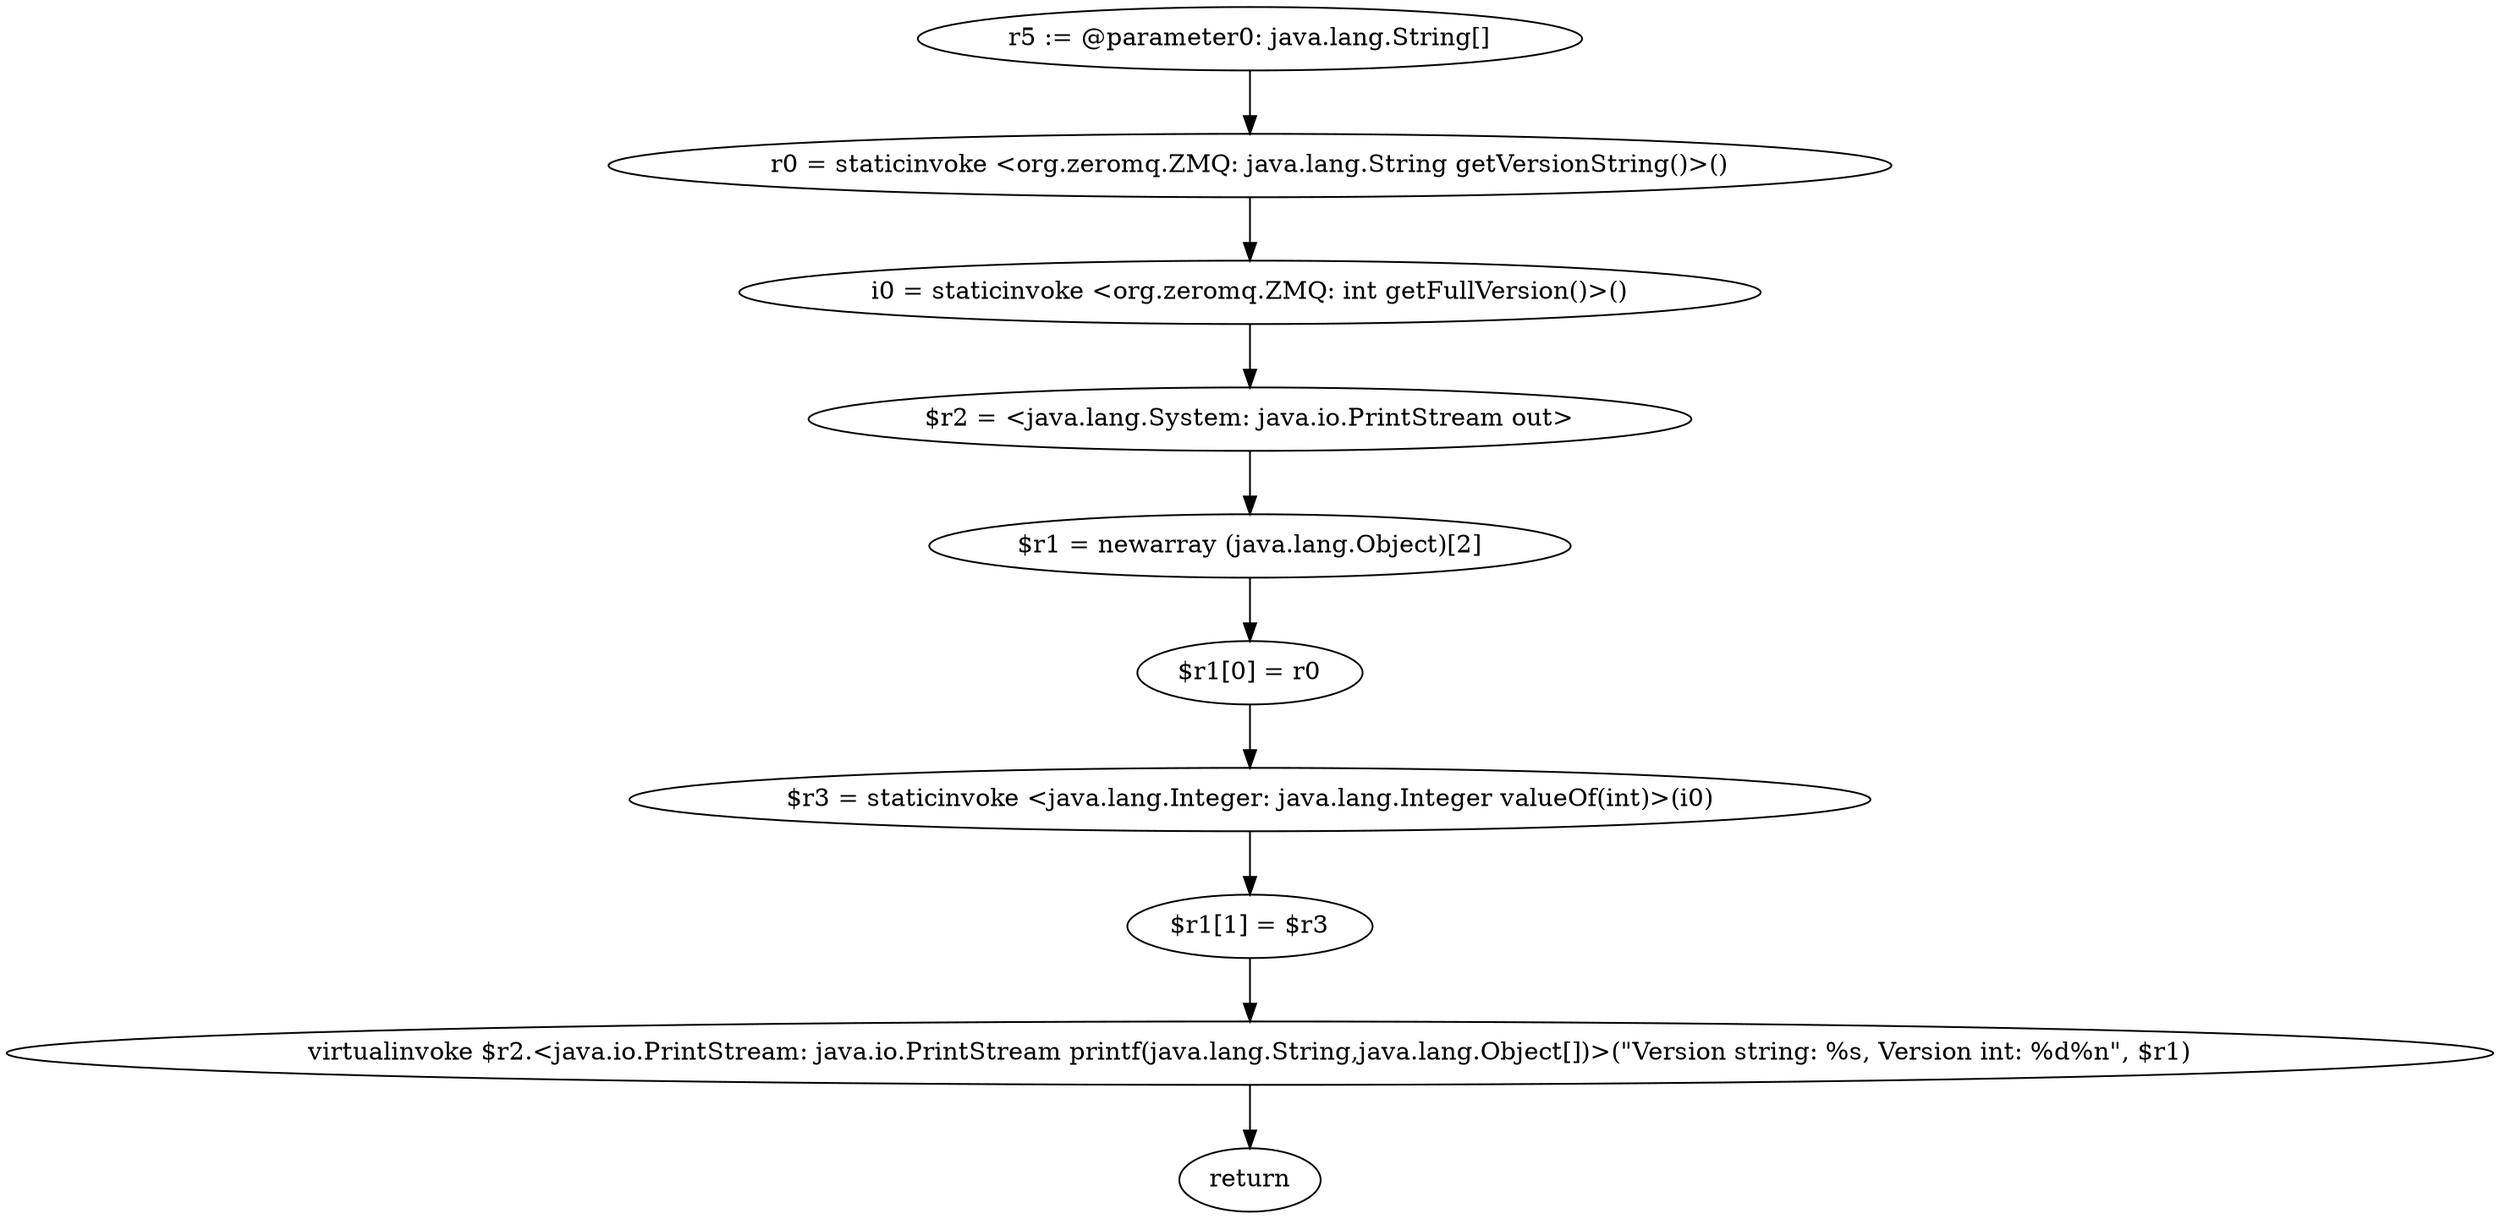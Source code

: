 digraph "unitGraph" {
    "r5 := @parameter0: java.lang.String[]"
    "r0 = staticinvoke <org.zeromq.ZMQ: java.lang.String getVersionString()>()"
    "i0 = staticinvoke <org.zeromq.ZMQ: int getFullVersion()>()"
    "$r2 = <java.lang.System: java.io.PrintStream out>"
    "$r1 = newarray (java.lang.Object)[2]"
    "$r1[0] = r0"
    "$r3 = staticinvoke <java.lang.Integer: java.lang.Integer valueOf(int)>(i0)"
    "$r1[1] = $r3"
    "virtualinvoke $r2.<java.io.PrintStream: java.io.PrintStream printf(java.lang.String,java.lang.Object[])>(\"Version string: %s, Version int: %d%n\", $r1)"
    "return"
    "r5 := @parameter0: java.lang.String[]"->"r0 = staticinvoke <org.zeromq.ZMQ: java.lang.String getVersionString()>()";
    "r0 = staticinvoke <org.zeromq.ZMQ: java.lang.String getVersionString()>()"->"i0 = staticinvoke <org.zeromq.ZMQ: int getFullVersion()>()";
    "i0 = staticinvoke <org.zeromq.ZMQ: int getFullVersion()>()"->"$r2 = <java.lang.System: java.io.PrintStream out>";
    "$r2 = <java.lang.System: java.io.PrintStream out>"->"$r1 = newarray (java.lang.Object)[2]";
    "$r1 = newarray (java.lang.Object)[2]"->"$r1[0] = r0";
    "$r1[0] = r0"->"$r3 = staticinvoke <java.lang.Integer: java.lang.Integer valueOf(int)>(i0)";
    "$r3 = staticinvoke <java.lang.Integer: java.lang.Integer valueOf(int)>(i0)"->"$r1[1] = $r3";
    "$r1[1] = $r3"->"virtualinvoke $r2.<java.io.PrintStream: java.io.PrintStream printf(java.lang.String,java.lang.Object[])>(\"Version string: %s, Version int: %d%n\", $r1)";
    "virtualinvoke $r2.<java.io.PrintStream: java.io.PrintStream printf(java.lang.String,java.lang.Object[])>(\"Version string: %s, Version int: %d%n\", $r1)"->"return";
}
